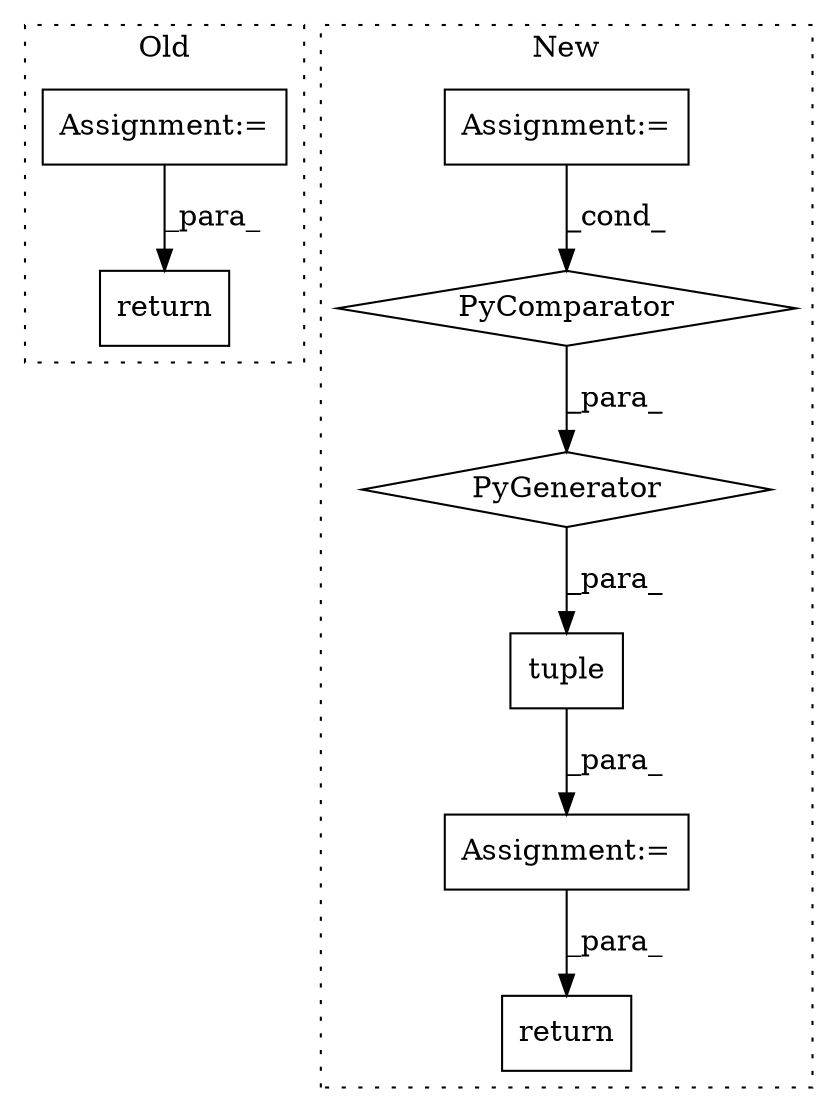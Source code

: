 digraph G {
subgraph cluster0 {
1 [label="return" a="41" s="20113" l="7" shape="box"];
7 [label="Assignment:=" a="7" s="20002" l="1" shape="box"];
label = "Old";
style="dotted";
}
subgraph cluster1 {
2 [label="tuple" a="32" s="19268,19384" l="15,-3" shape="box"];
3 [label="return" a="41" s="19387" l="7" shape="box"];
4 [label="Assignment:=" a="7" s="19053" l="45" shape="box"];
5 [label="PyComparator" a="113" s="19342" l="36" shape="diamond"];
6 [label="PyGenerator" a="107" s="19283" l="101" shape="diamond"];
8 [label="Assignment:=" a="7" s="19267" l="1" shape="box"];
label = "New";
style="dotted";
}
2 -> 8 [label="_para_"];
4 -> 5 [label="_cond_"];
5 -> 6 [label="_para_"];
6 -> 2 [label="_para_"];
7 -> 1 [label="_para_"];
8 -> 3 [label="_para_"];
}